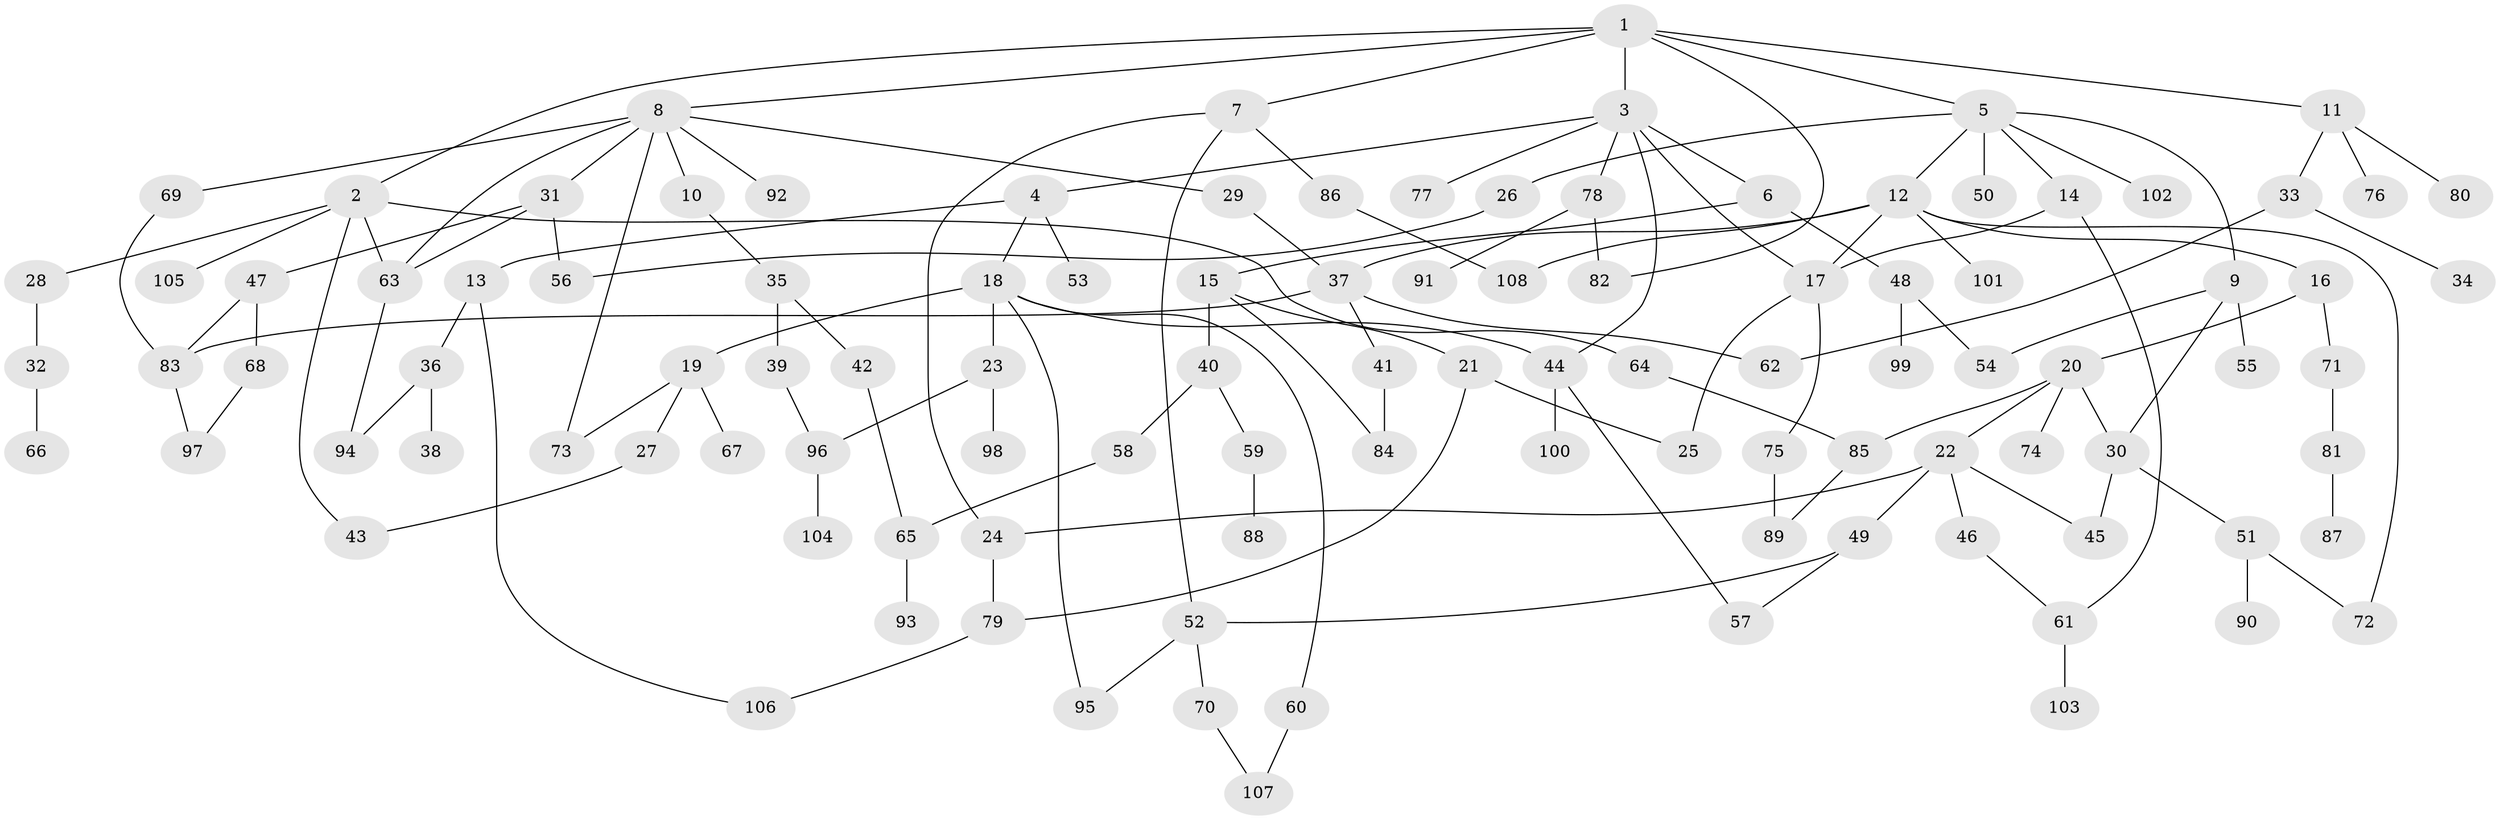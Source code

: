 // Generated by graph-tools (version 1.1) at 2025/34/03/09/25 02:34:34]
// undirected, 108 vertices, 141 edges
graph export_dot {
graph [start="1"]
  node [color=gray90,style=filled];
  1;
  2;
  3;
  4;
  5;
  6;
  7;
  8;
  9;
  10;
  11;
  12;
  13;
  14;
  15;
  16;
  17;
  18;
  19;
  20;
  21;
  22;
  23;
  24;
  25;
  26;
  27;
  28;
  29;
  30;
  31;
  32;
  33;
  34;
  35;
  36;
  37;
  38;
  39;
  40;
  41;
  42;
  43;
  44;
  45;
  46;
  47;
  48;
  49;
  50;
  51;
  52;
  53;
  54;
  55;
  56;
  57;
  58;
  59;
  60;
  61;
  62;
  63;
  64;
  65;
  66;
  67;
  68;
  69;
  70;
  71;
  72;
  73;
  74;
  75;
  76;
  77;
  78;
  79;
  80;
  81;
  82;
  83;
  84;
  85;
  86;
  87;
  88;
  89;
  90;
  91;
  92;
  93;
  94;
  95;
  96;
  97;
  98;
  99;
  100;
  101;
  102;
  103;
  104;
  105;
  106;
  107;
  108;
  1 -- 2;
  1 -- 3;
  1 -- 5;
  1 -- 7;
  1 -- 8;
  1 -- 11;
  1 -- 82;
  2 -- 28;
  2 -- 64;
  2 -- 105;
  2 -- 63;
  2 -- 43;
  3 -- 4;
  3 -- 6;
  3 -- 44;
  3 -- 77;
  3 -- 78;
  3 -- 17;
  4 -- 13;
  4 -- 18;
  4 -- 53;
  5 -- 9;
  5 -- 12;
  5 -- 14;
  5 -- 26;
  5 -- 50;
  5 -- 102;
  6 -- 15;
  6 -- 48;
  7 -- 52;
  7 -- 86;
  7 -- 24;
  8 -- 10;
  8 -- 29;
  8 -- 31;
  8 -- 63;
  8 -- 69;
  8 -- 92;
  8 -- 73;
  9 -- 30;
  9 -- 55;
  9 -- 54;
  10 -- 35;
  11 -- 33;
  11 -- 76;
  11 -- 80;
  12 -- 16;
  12 -- 17;
  12 -- 72;
  12 -- 101;
  12 -- 108;
  12 -- 37;
  13 -- 36;
  13 -- 106;
  14 -- 17;
  14 -- 61;
  15 -- 21;
  15 -- 40;
  15 -- 84;
  16 -- 20;
  16 -- 71;
  17 -- 75;
  17 -- 25;
  18 -- 19;
  18 -- 23;
  18 -- 60;
  18 -- 95;
  18 -- 44;
  19 -- 27;
  19 -- 67;
  19 -- 73;
  20 -- 22;
  20 -- 74;
  20 -- 85;
  20 -- 30;
  21 -- 25;
  21 -- 79;
  22 -- 24;
  22 -- 46;
  22 -- 49;
  22 -- 45;
  23 -- 96;
  23 -- 98;
  24 -- 79;
  26 -- 56;
  27 -- 43;
  28 -- 32;
  29 -- 37;
  30 -- 45;
  30 -- 51;
  31 -- 47;
  31 -- 63;
  31 -- 56;
  32 -- 66;
  33 -- 34;
  33 -- 62;
  35 -- 39;
  35 -- 42;
  36 -- 38;
  36 -- 94;
  37 -- 41;
  37 -- 62;
  37 -- 83;
  39 -- 96;
  40 -- 58;
  40 -- 59;
  41 -- 84;
  42 -- 65;
  44 -- 57;
  44 -- 100;
  46 -- 61;
  47 -- 68;
  47 -- 83;
  48 -- 54;
  48 -- 99;
  49 -- 52;
  49 -- 57;
  51 -- 90;
  51 -- 72;
  52 -- 70;
  52 -- 95;
  58 -- 65;
  59 -- 88;
  60 -- 107;
  61 -- 103;
  63 -- 94;
  64 -- 85;
  65 -- 93;
  68 -- 97;
  69 -- 83;
  70 -- 107;
  71 -- 81;
  75 -- 89;
  78 -- 91;
  78 -- 82;
  79 -- 106;
  81 -- 87;
  83 -- 97;
  85 -- 89;
  86 -- 108;
  96 -- 104;
}
